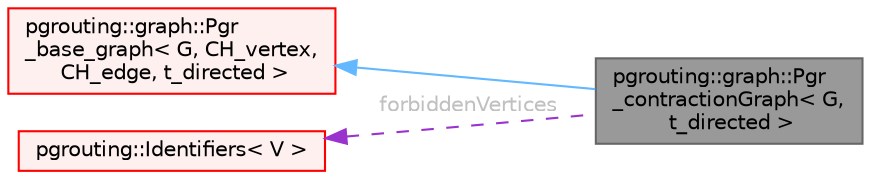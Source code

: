 digraph "pgrouting::graph::Pgr_contractionGraph&lt; G, t_directed &gt;"
{
 // LATEX_PDF_SIZE
  bgcolor="transparent";
  edge [fontname=Helvetica,fontsize=10,labelfontname=Helvetica,labelfontsize=10];
  node [fontname=Helvetica,fontsize=10,shape=box,height=0.2,width=0.4];
  rankdir="LR";
  Node1 [id="Node000001",label="pgrouting::graph::Pgr\l_contractionGraph\< G,\l t_directed \>",height=0.2,width=0.4,color="gray40", fillcolor="grey60", style="filled", fontcolor="black",tooltip=" "];
  Node2 -> Node1 [id="edge1_Node000001_Node000002",dir="back",color="steelblue1",style="solid",tooltip=" "];
  Node2 [id="Node000002",label="pgrouting::graph::Pgr\l_base_graph\< G, CH_vertex,\l CH_edge, t_directed \>",height=0.2,width=0.4,color="red", fillcolor="#FFF0F0", style="filled",URL="$classpgrouting_1_1graph_1_1Pgr__base__graph.html",tooltip=" "];
  Node18 -> Node1 [id="edge2_Node000001_Node000018",dir="back",color="darkorchid3",style="dashed",tooltip=" ",label=" forbiddenVertices",fontcolor="grey" ];
  Node18 [id="Node000018",label="pgrouting::Identifiers\< V \>",height=0.2,width=0.4,color="red", fillcolor="#FFF0F0", style="filled",URL="$classpgrouting_1_1Identifiers.html",tooltip=" "];
}
